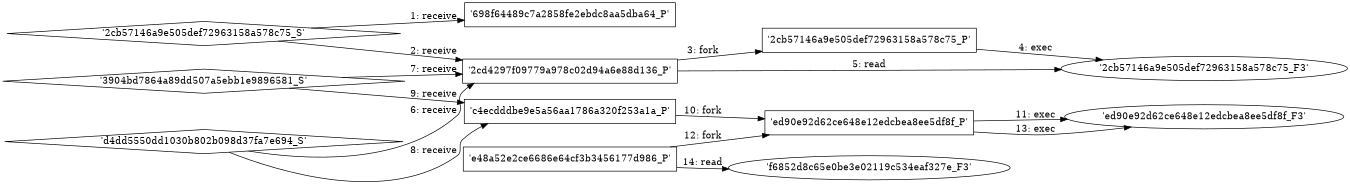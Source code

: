 digraph "D:\Learning\Paper\apt\基于CTI的攻击预警\Dataset\攻击图\ASGfromALLCTI\IoT Report Major Flaws in Guardzilla Cameras Allow Remote Hijack of the Security Device.dot" {
rankdir="LR"
size="9"
fixedsize="false"
splines="true"
nodesep=0.3
ranksep=0
fontsize=10
overlap="scalexy"
engine= "neato"
	"'698f64489c7a2858fe2ebdc8aa5dba64_P'" [node_type=Process shape=box]
	"'2cb57146a9e505def72963158a578c75_S'" [node_type=Socket shape=diamond]
	"'2cb57146a9e505def72963158a578c75_S'" -> "'698f64489c7a2858fe2ebdc8aa5dba64_P'" [label="1: receive"]
	"'2cd4297f09779a978c02d94a6e88d136_P'" [node_type=Process shape=box]
	"'2cb57146a9e505def72963158a578c75_S'" [node_type=Socket shape=diamond]
	"'2cb57146a9e505def72963158a578c75_S'" -> "'2cd4297f09779a978c02d94a6e88d136_P'" [label="2: receive"]
	"'2cd4297f09779a978c02d94a6e88d136_P'" [node_type=Process shape=box]
	"'2cb57146a9e505def72963158a578c75_P'" [node_type=Process shape=box]
	"'2cd4297f09779a978c02d94a6e88d136_P'" -> "'2cb57146a9e505def72963158a578c75_P'" [label="3: fork"]
	"'2cb57146a9e505def72963158a578c75_P'" [node_type=Process shape=box]
	"'2cb57146a9e505def72963158a578c75_F3'" [node_type=File shape=ellipse]
	"'2cb57146a9e505def72963158a578c75_P'" -> "'2cb57146a9e505def72963158a578c75_F3'" [label="4: exec"]
	"'2cb57146a9e505def72963158a578c75_F3'" [node_type=file shape=ellipse]
	"'2cd4297f09779a978c02d94a6e88d136_P'" [node_type=Process shape=box]
	"'2cd4297f09779a978c02d94a6e88d136_P'" -> "'2cb57146a9e505def72963158a578c75_F3'" [label="5: read"]
	"'2cd4297f09779a978c02d94a6e88d136_P'" [node_type=Process shape=box]
	"'d4dd5550dd1030b802b098d37fa7e694_S'" [node_type=Socket shape=diamond]
	"'d4dd5550dd1030b802b098d37fa7e694_S'" -> "'2cd4297f09779a978c02d94a6e88d136_P'" [label="6: receive"]
	"'2cd4297f09779a978c02d94a6e88d136_P'" [node_type=Process shape=box]
	"'3904bd7864a89dd507a5ebb1e9896581_S'" [node_type=Socket shape=diamond]
	"'3904bd7864a89dd507a5ebb1e9896581_S'" -> "'2cd4297f09779a978c02d94a6e88d136_P'" [label="7: receive"]
	"'c4ecdddbe9e5a56aa1786a320f253a1a_P'" [node_type=Process shape=box]
	"'d4dd5550dd1030b802b098d37fa7e694_S'" [node_type=Socket shape=diamond]
	"'d4dd5550dd1030b802b098d37fa7e694_S'" -> "'c4ecdddbe9e5a56aa1786a320f253a1a_P'" [label="8: receive"]
	"'c4ecdddbe9e5a56aa1786a320f253a1a_P'" [node_type=Process shape=box]
	"'3904bd7864a89dd507a5ebb1e9896581_S'" [node_type=Socket shape=diamond]
	"'3904bd7864a89dd507a5ebb1e9896581_S'" -> "'c4ecdddbe9e5a56aa1786a320f253a1a_P'" [label="9: receive"]
	"'c4ecdddbe9e5a56aa1786a320f253a1a_P'" [node_type=Process shape=box]
	"'ed90e92d62ce648e12edcbea8ee5df8f_P'" [node_type=Process shape=box]
	"'c4ecdddbe9e5a56aa1786a320f253a1a_P'" -> "'ed90e92d62ce648e12edcbea8ee5df8f_P'" [label="10: fork"]
	"'ed90e92d62ce648e12edcbea8ee5df8f_P'" [node_type=Process shape=box]
	"'ed90e92d62ce648e12edcbea8ee5df8f_F3'" [node_type=File shape=ellipse]
	"'ed90e92d62ce648e12edcbea8ee5df8f_P'" -> "'ed90e92d62ce648e12edcbea8ee5df8f_F3'" [label="11: exec"]
	"'e48a52e2ce6686e64cf3b3456177d986_P'" [node_type=Process shape=box]
	"'ed90e92d62ce648e12edcbea8ee5df8f_P'" [node_type=Process shape=box]
	"'e48a52e2ce6686e64cf3b3456177d986_P'" -> "'ed90e92d62ce648e12edcbea8ee5df8f_P'" [label="12: fork"]
	"'ed90e92d62ce648e12edcbea8ee5df8f_P'" [node_type=Process shape=box]
	"'ed90e92d62ce648e12edcbea8ee5df8f_F3'" [node_type=File shape=ellipse]
	"'ed90e92d62ce648e12edcbea8ee5df8f_P'" -> "'ed90e92d62ce648e12edcbea8ee5df8f_F3'" [label="13: exec"]
	"'f6852d8c65e0be3e02119c534eaf327e_F3'" [node_type=file shape=ellipse]
	"'e48a52e2ce6686e64cf3b3456177d986_P'" [node_type=Process shape=box]
	"'e48a52e2ce6686e64cf3b3456177d986_P'" -> "'f6852d8c65e0be3e02119c534eaf327e_F3'" [label="14: read"]
}
